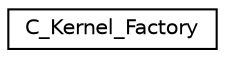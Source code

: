 digraph "Graphical Class Hierarchy"
{
  edge [fontname="Helvetica",fontsize="10",labelfontname="Helvetica",labelfontsize="10"];
  node [fontname="Helvetica",fontsize="10",shape=record];
  rankdir="LR";
  Node1 [label="C_Kernel_Factory",height=0.2,width=0.4,color="black", fillcolor="white", style="filled",URL="$class_c___kernel___factory.html"];
}
